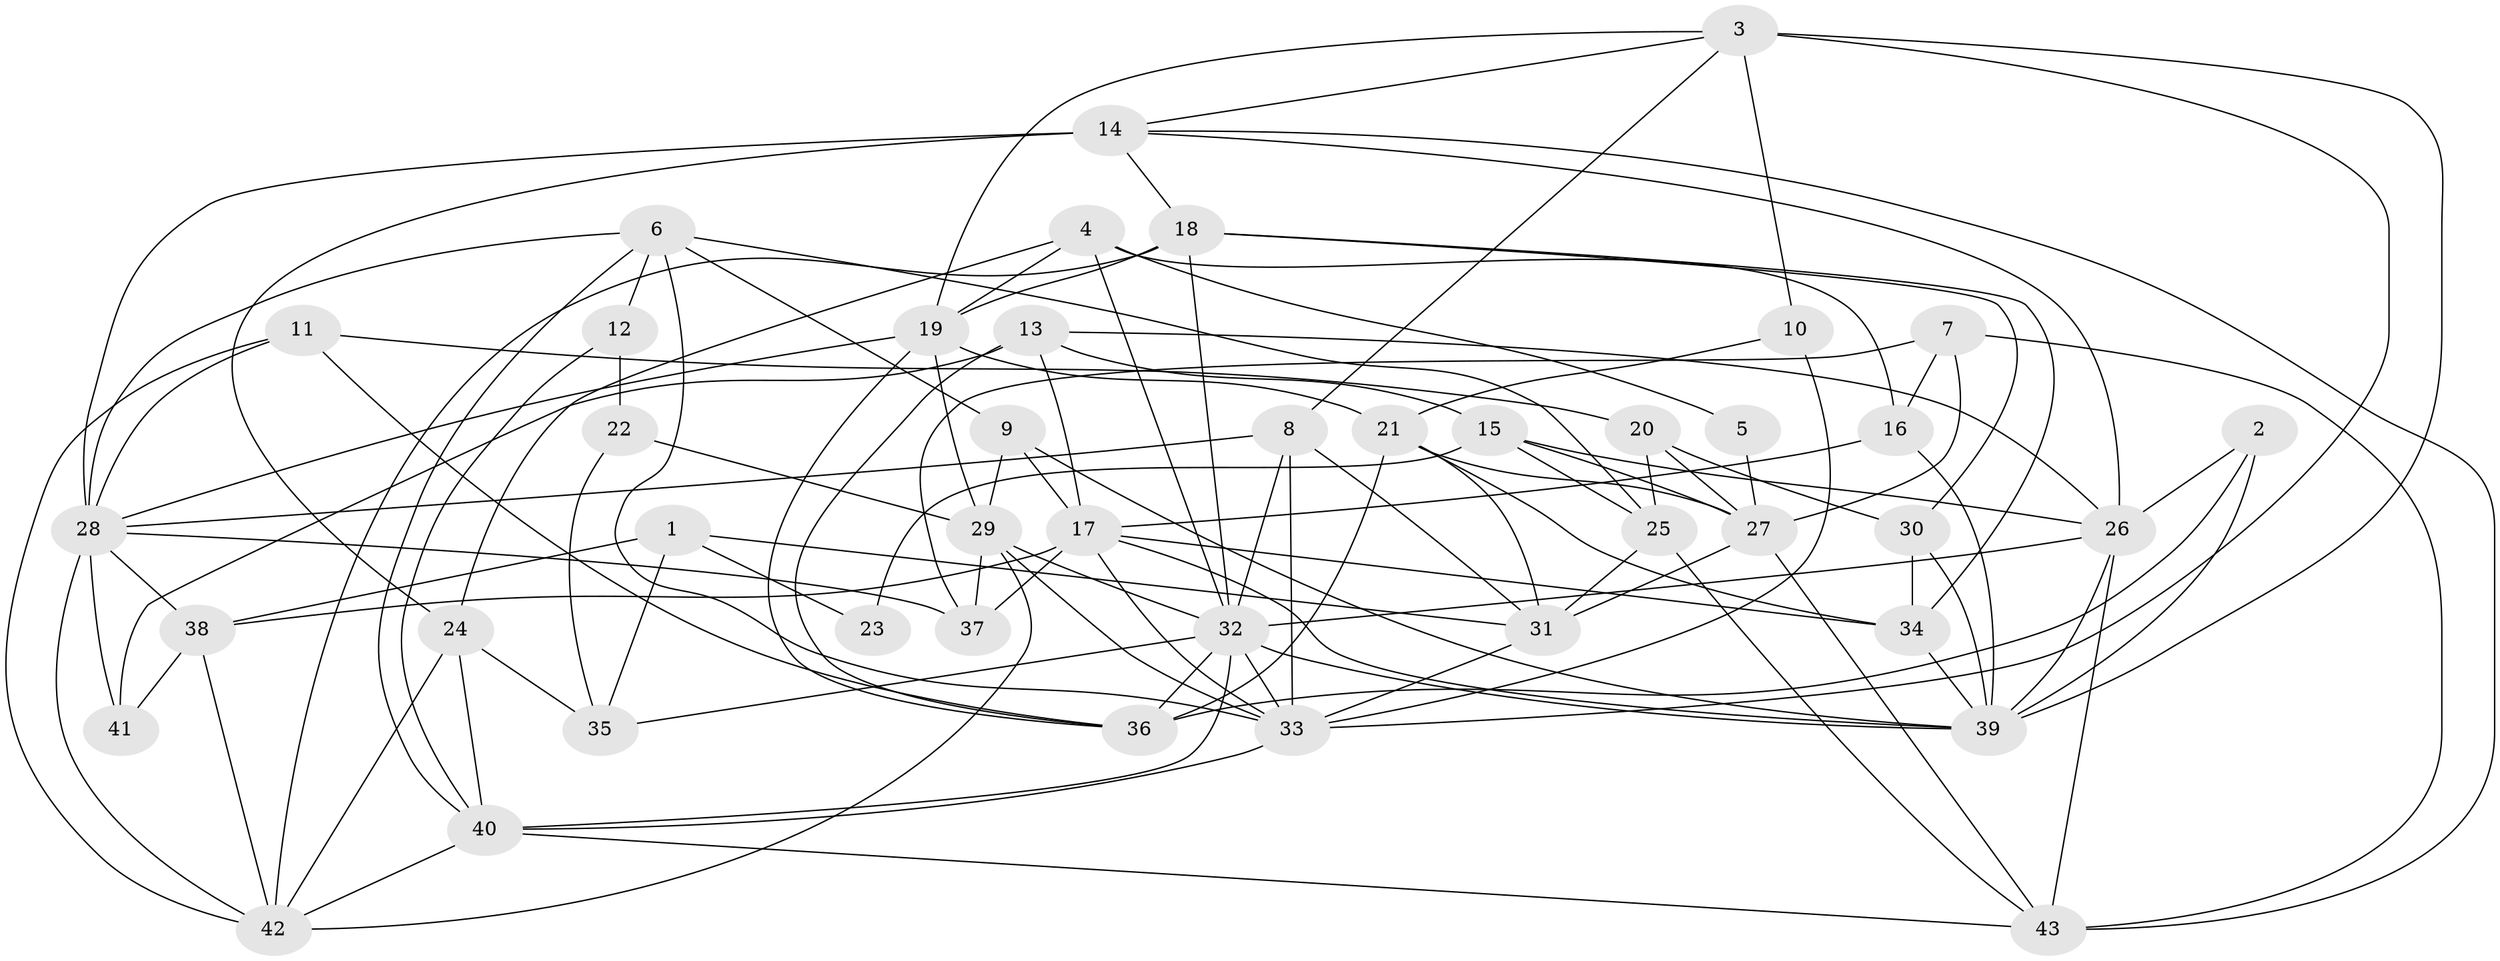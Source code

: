 // original degree distribution, {4: 0.2823529411764706, 3: 0.2823529411764706, 5: 0.15294117647058825, 2: 0.11764705882352941, 6: 0.1411764705882353, 8: 0.011764705882352941, 7: 0.011764705882352941}
// Generated by graph-tools (version 1.1) at 2025/02/03/09/25 03:02:09]
// undirected, 43 vertices, 115 edges
graph export_dot {
graph [start="1"]
  node [color=gray90,style=filled];
  1;
  2;
  3;
  4;
  5;
  6;
  7;
  8;
  9;
  10;
  11;
  12;
  13;
  14;
  15;
  16;
  17;
  18;
  19;
  20;
  21;
  22;
  23;
  24;
  25;
  26;
  27;
  28;
  29;
  30;
  31;
  32;
  33;
  34;
  35;
  36;
  37;
  38;
  39;
  40;
  41;
  42;
  43;
  1 -- 23 [weight=1.0];
  1 -- 31 [weight=1.0];
  1 -- 35 [weight=1.0];
  1 -- 38 [weight=1.0];
  2 -- 26 [weight=1.0];
  2 -- 36 [weight=1.0];
  2 -- 39 [weight=1.0];
  3 -- 8 [weight=1.0];
  3 -- 10 [weight=1.0];
  3 -- 14 [weight=1.0];
  3 -- 19 [weight=1.0];
  3 -- 33 [weight=1.0];
  3 -- 39 [weight=1.0];
  4 -- 5 [weight=1.0];
  4 -- 16 [weight=1.0];
  4 -- 19 [weight=1.0];
  4 -- 24 [weight=1.0];
  4 -- 32 [weight=1.0];
  5 -- 27 [weight=2.0];
  6 -- 9 [weight=1.0];
  6 -- 12 [weight=1.0];
  6 -- 25 [weight=1.0];
  6 -- 28 [weight=1.0];
  6 -- 33 [weight=1.0];
  6 -- 40 [weight=1.0];
  7 -- 16 [weight=1.0];
  7 -- 27 [weight=1.0];
  7 -- 37 [weight=1.0];
  7 -- 43 [weight=1.0];
  8 -- 28 [weight=1.0];
  8 -- 31 [weight=1.0];
  8 -- 32 [weight=1.0];
  8 -- 33 [weight=1.0];
  9 -- 17 [weight=1.0];
  9 -- 29 [weight=1.0];
  9 -- 39 [weight=1.0];
  10 -- 21 [weight=1.0];
  10 -- 33 [weight=1.0];
  11 -- 20 [weight=1.0];
  11 -- 28 [weight=1.0];
  11 -- 36 [weight=1.0];
  11 -- 42 [weight=1.0];
  12 -- 22 [weight=1.0];
  12 -- 40 [weight=1.0];
  13 -- 15 [weight=1.0];
  13 -- 17 [weight=1.0];
  13 -- 26 [weight=1.0];
  13 -- 36 [weight=1.0];
  13 -- 41 [weight=2.0];
  14 -- 18 [weight=1.0];
  14 -- 24 [weight=2.0];
  14 -- 26 [weight=1.0];
  14 -- 28 [weight=2.0];
  14 -- 43 [weight=1.0];
  15 -- 23 [weight=2.0];
  15 -- 25 [weight=1.0];
  15 -- 26 [weight=1.0];
  15 -- 27 [weight=1.0];
  16 -- 17 [weight=1.0];
  16 -- 39 [weight=1.0];
  17 -- 33 [weight=1.0];
  17 -- 34 [weight=1.0];
  17 -- 37 [weight=2.0];
  17 -- 38 [weight=1.0];
  17 -- 39 [weight=1.0];
  18 -- 19 [weight=1.0];
  18 -- 30 [weight=1.0];
  18 -- 32 [weight=1.0];
  18 -- 34 [weight=1.0];
  18 -- 42 [weight=2.0];
  19 -- 21 [weight=1.0];
  19 -- 28 [weight=1.0];
  19 -- 29 [weight=1.0];
  19 -- 36 [weight=1.0];
  20 -- 25 [weight=1.0];
  20 -- 27 [weight=1.0];
  20 -- 30 [weight=1.0];
  21 -- 27 [weight=2.0];
  21 -- 31 [weight=1.0];
  21 -- 34 [weight=1.0];
  21 -- 36 [weight=1.0];
  22 -- 29 [weight=2.0];
  22 -- 35 [weight=1.0];
  24 -- 35 [weight=1.0];
  24 -- 40 [weight=1.0];
  24 -- 42 [weight=1.0];
  25 -- 31 [weight=1.0];
  25 -- 43 [weight=1.0];
  26 -- 32 [weight=1.0];
  26 -- 39 [weight=1.0];
  26 -- 43 [weight=1.0];
  27 -- 31 [weight=1.0];
  27 -- 43 [weight=1.0];
  28 -- 37 [weight=1.0];
  28 -- 38 [weight=1.0];
  28 -- 41 [weight=1.0];
  28 -- 42 [weight=1.0];
  29 -- 32 [weight=1.0];
  29 -- 33 [weight=1.0];
  29 -- 37 [weight=1.0];
  29 -- 42 [weight=1.0];
  30 -- 34 [weight=1.0];
  30 -- 39 [weight=1.0];
  31 -- 33 [weight=1.0];
  32 -- 33 [weight=1.0];
  32 -- 35 [weight=1.0];
  32 -- 36 [weight=2.0];
  32 -- 39 [weight=1.0];
  32 -- 40 [weight=1.0];
  33 -- 40 [weight=1.0];
  34 -- 39 [weight=1.0];
  38 -- 41 [weight=1.0];
  38 -- 42 [weight=1.0];
  40 -- 42 [weight=1.0];
  40 -- 43 [weight=1.0];
}
